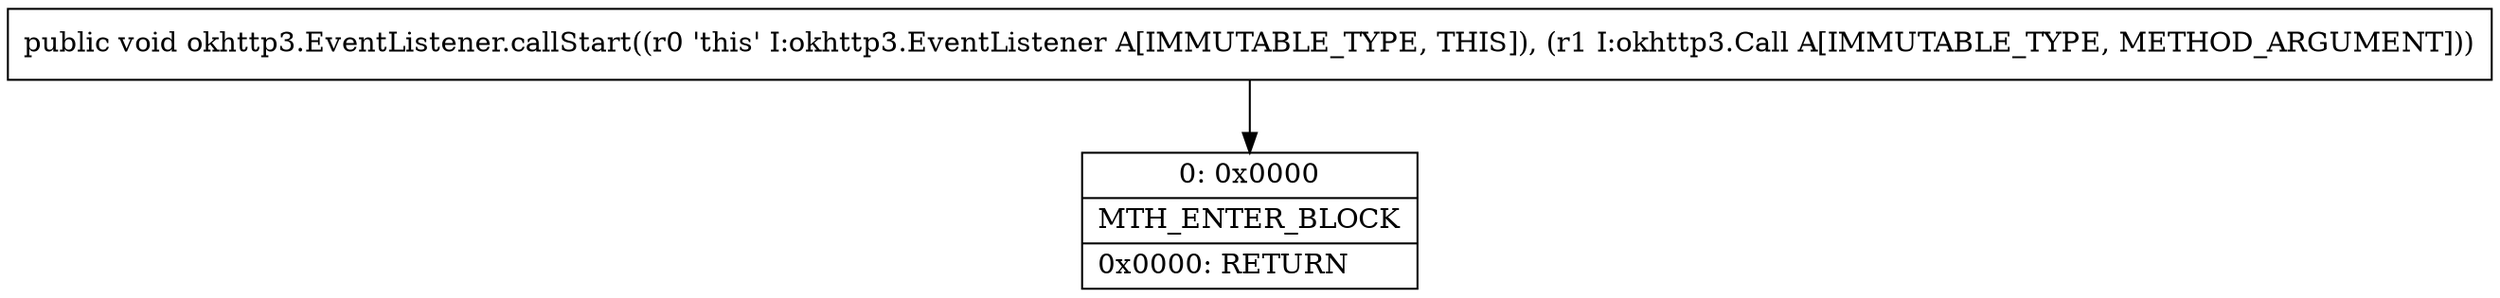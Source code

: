 digraph "CFG forokhttp3.EventListener.callStart(Lokhttp3\/Call;)V" {
Node_0 [shape=record,label="{0\:\ 0x0000|MTH_ENTER_BLOCK\l|0x0000: RETURN   \l}"];
MethodNode[shape=record,label="{public void okhttp3.EventListener.callStart((r0 'this' I:okhttp3.EventListener A[IMMUTABLE_TYPE, THIS]), (r1 I:okhttp3.Call A[IMMUTABLE_TYPE, METHOD_ARGUMENT])) }"];
MethodNode -> Node_0;
}

